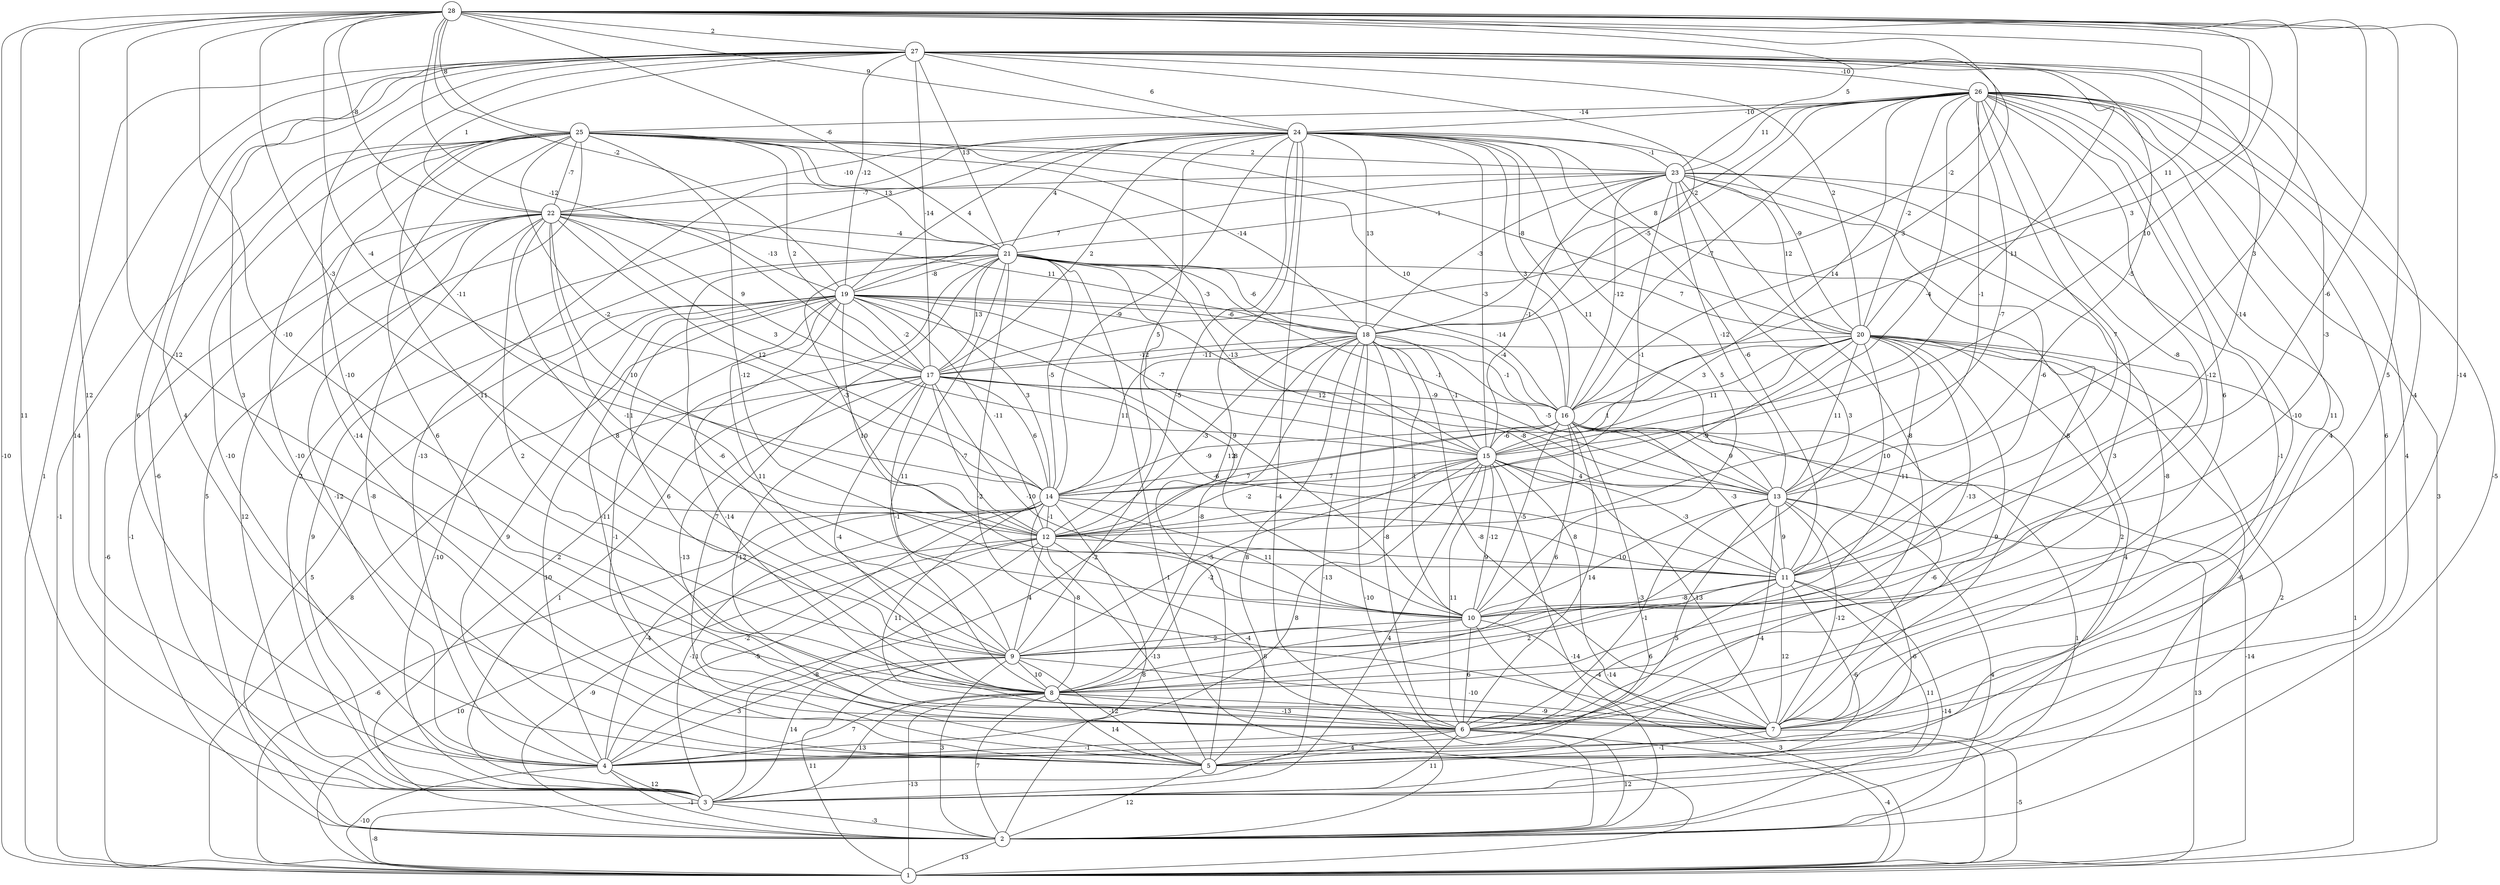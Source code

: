graph { 
	 fontname="Helvetica,Arial,sans-serif" 
	 node [shape = circle]; 
	 28 -- 1 [label = "-10"];
	 28 -- 3 [label = "11"];
	 28 -- 4 [label = "12"];
	 28 -- 6 [label = "5"];
	 28 -- 7 [label = "-14"];
	 28 -- 8 [label = "-12"];
	 28 -- 9 [label = "-10"];
	 28 -- 11 [label = "-6"];
	 28 -- 12 [label = "-3"];
	 28 -- 13 [label = "3"];
	 28 -- 14 [label = "-4"];
	 28 -- 15 [label = "10"];
	 28 -- 16 [label = "3"];
	 28 -- 17 [label = "-12"];
	 28 -- 18 [label = "-2"];
	 28 -- 19 [label = "-2"];
	 28 -- 20 [label = "11"];
	 28 -- 21 [label = "-6"];
	 28 -- 22 [label = "-8"];
	 28 -- 23 [label = "5"];
	 28 -- 24 [label = "9"];
	 28 -- 25 [label = "8"];
	 28 -- 27 [label = "2"];
	 27 -- 1 [label = "1"];
	 27 -- 3 [label = "14"];
	 27 -- 4 [label = "6"];
	 27 -- 5 [label = "4"];
	 27 -- 6 [label = "3"];
	 27 -- 7 [label = "-4"];
	 27 -- 8 [label = "-10"];
	 27 -- 10 [label = "-3"];
	 27 -- 11 [label = "-14"];
	 27 -- 12 [label = "-11"];
	 27 -- 13 [label = "-5"];
	 27 -- 15 [label = "11"];
	 27 -- 16 [label = "3"];
	 27 -- 17 [label = "-14"];
	 27 -- 18 [label = "-2"];
	 27 -- 19 [label = "-12"];
	 27 -- 20 [label = "2"];
	 27 -- 21 [label = "13"];
	 27 -- 22 [label = "1"];
	 27 -- 24 [label = "6"];
	 27 -- 26 [label = "-10"];
	 26 -- 1 [label = "3"];
	 26 -- 2 [label = "-5"];
	 26 -- 3 [label = "4"];
	 26 -- 4 [label = "4"];
	 26 -- 5 [label = "6"];
	 26 -- 6 [label = "-10"];
	 26 -- 7 [label = "11"];
	 26 -- 8 [label = "6"];
	 26 -- 9 [label = "-12"];
	 26 -- 10 [label = "-8"];
	 26 -- 11 [label = "7"];
	 26 -- 12 [label = "-7"];
	 26 -- 13 [label = "-1"];
	 26 -- 14 [label = "-4"];
	 26 -- 15 [label = "14"];
	 26 -- 16 [label = "-7"];
	 26 -- 17 [label = "-5"];
	 26 -- 18 [label = "8"];
	 26 -- 20 [label = "-2"];
	 26 -- 23 [label = "11"];
	 26 -- 24 [label = "-10"];
	 26 -- 25 [label = "-14"];
	 25 -- 1 [label = "-1"];
	 25 -- 2 [label = "5"];
	 25 -- 3 [label = "-6"];
	 25 -- 4 [label = "-10"];
	 25 -- 5 [label = "-10"];
	 25 -- 6 [label = "-14"];
	 25 -- 7 [label = "6"];
	 25 -- 9 [label = "11"];
	 25 -- 10 [label = "-12"];
	 25 -- 14 [label = "-2"];
	 25 -- 15 [label = "-3"];
	 25 -- 16 [label = "10"];
	 25 -- 17 [label = "2"];
	 25 -- 18 [label = "-14"];
	 25 -- 20 [label = "-8"];
	 25 -- 21 [label = "13"];
	 25 -- 22 [label = "-7"];
	 25 -- 23 [label = "2"];
	 24 -- 2 [label = "-4"];
	 24 -- 3 [label = "2"];
	 24 -- 4 [label = "-13"];
	 24 -- 5 [label = "12"];
	 24 -- 7 [label = "-8"];
	 24 -- 9 [label = "-5"];
	 24 -- 10 [label = "5"];
	 24 -- 11 [label = "-6"];
	 24 -- 12 [label = "5"];
	 24 -- 13 [label = "11"];
	 24 -- 14 [label = "-9"];
	 24 -- 15 [label = "-3"];
	 24 -- 16 [label = "3"];
	 24 -- 17 [label = "2"];
	 24 -- 18 [label = "13"];
	 24 -- 19 [label = "4"];
	 24 -- 20 [label = "-9"];
	 24 -- 21 [label = "4"];
	 24 -- 22 [label = "-10"];
	 24 -- 23 [label = "-1"];
	 23 -- 5 [label = "-8"];
	 23 -- 6 [label = "3"];
	 23 -- 7 [label = "-1"];
	 23 -- 8 [label = "-8"];
	 23 -- 9 [label = "3"];
	 23 -- 11 [label = "-6"];
	 23 -- 12 [label = "-1"];
	 23 -- 13 [label = "-12"];
	 23 -- 15 [label = "-1"];
	 23 -- 16 [label = "-12"];
	 23 -- 18 [label = "-3"];
	 23 -- 19 [label = "7"];
	 23 -- 20 [label = "12"];
	 23 -- 21 [label = "-1"];
	 23 -- 22 [label = "-7"];
	 22 -- 1 [label = "-6"];
	 22 -- 2 [label = "-1"];
	 22 -- 3 [label = "12"];
	 22 -- 4 [label = "-12"];
	 22 -- 5 [label = "-8"];
	 22 -- 8 [label = "2"];
	 22 -- 9 [label = "8"];
	 22 -- 10 [label = "-11"];
	 22 -- 12 [label = "10"];
	 22 -- 14 [label = "12"];
	 22 -- 15 [label = "3"];
	 22 -- 17 [label = "9"];
	 22 -- 18 [label = "11"];
	 22 -- 19 [label = "-13"];
	 22 -- 21 [label = "-4"];
	 21 -- 1 [label = "-1"];
	 21 -- 2 [label = "2"];
	 21 -- 3 [label = "9"];
	 21 -- 5 [label = "7"];
	 21 -- 7 [label = "-2"];
	 21 -- 8 [label = "11"];
	 21 -- 9 [label = "-6"];
	 21 -- 10 [label = "9"];
	 21 -- 12 [label = "-3"];
	 21 -- 13 [label = "-1"];
	 21 -- 14 [label = "-5"];
	 21 -- 15 [label = "-13"];
	 21 -- 16 [label = "-14"];
	 21 -- 17 [label = "13"];
	 21 -- 18 [label = "-6"];
	 21 -- 19 [label = "-8"];
	 21 -- 20 [label = "7"];
	 20 -- 1 [label = "1"];
	 20 -- 2 [label = "2"];
	 20 -- 3 [label = "-6"];
	 20 -- 5 [label = "4"];
	 20 -- 6 [label = "9"];
	 20 -- 7 [label = "2"];
	 20 -- 9 [label = "-13"];
	 20 -- 10 [label = "-11"];
	 20 -- 11 [label = "10"];
	 20 -- 12 [label = "-9"];
	 20 -- 13 [label = "11"];
	 20 -- 14 [label = "1"];
	 20 -- 15 [label = "11"];
	 20 -- 16 [label = "3"];
	 20 -- 17 [label = "-11"];
	 19 -- 1 [label = "8"];
	 19 -- 2 [label = "5"];
	 19 -- 3 [label = "-10"];
	 19 -- 4 [label = "9"];
	 19 -- 5 [label = "-1"];
	 19 -- 6 [label = "-11"];
	 19 -- 7 [label = "-14"];
	 19 -- 8 [label = "6"];
	 19 -- 9 [label = "11"];
	 19 -- 10 [label = "8"];
	 19 -- 11 [label = "10"];
	 19 -- 12 [label = "-11"];
	 19 -- 13 [label = "12"];
	 19 -- 14 [label = "3"];
	 19 -- 15 [label = "-7"];
	 19 -- 16 [label = "-4"];
	 19 -- 17 [label = "-2"];
	 19 -- 18 [label = "-6"];
	 18 -- 2 [label = "-10"];
	 18 -- 3 [label = "-13"];
	 18 -- 4 [label = "-2"];
	 18 -- 5 [label = "8"];
	 18 -- 6 [label = "-8"];
	 18 -- 7 [label = "-8"];
	 18 -- 8 [label = "-8"];
	 18 -- 10 [label = "1"];
	 18 -- 12 [label = "-3"];
	 18 -- 13 [label = "-5"];
	 18 -- 14 [label = "11"];
	 18 -- 15 [label = "-1"];
	 18 -- 16 [label = "-1"];
	 18 -- 17 [label = "-12"];
	 17 -- 3 [label = "1"];
	 17 -- 4 [label = "10"];
	 17 -- 6 [label = "-13"];
	 17 -- 7 [label = "-12"];
	 17 -- 8 [label = "-4"];
	 17 -- 9 [label = "-1"];
	 17 -- 10 [label = "-10"];
	 17 -- 11 [label = "-6"];
	 17 -- 12 [label = "-7"];
	 17 -- 13 [label = "-8"];
	 17 -- 14 [label = "6"];
	 17 -- 16 [label = "-9"];
	 16 -- 1 [label = "-14"];
	 16 -- 2 [label = "1"];
	 16 -- 5 [label = "-3"];
	 16 -- 6 [label = "14"];
	 16 -- 7 [label = "-6"];
	 16 -- 8 [label = "6"];
	 16 -- 10 [label = "-5"];
	 16 -- 11 [label = "-3"];
	 16 -- 12 [label = "7"];
	 16 -- 13 [label = "9"];
	 16 -- 14 [label = "-9"];
	 16 -- 15 [label = "-6"];
	 15 -- 1 [label = "-14"];
	 15 -- 2 [label = "-14"];
	 15 -- 3 [label = "4"];
	 15 -- 4 [label = "8"];
	 15 -- 6 [label = "11"];
	 15 -- 7 [label = "13"];
	 15 -- 8 [label = "-2"];
	 15 -- 9 [label = "-5"];
	 15 -- 10 [label = "-12"];
	 15 -- 11 [label = "-3"];
	 15 -- 12 [label = "-2"];
	 15 -- 13 [label = "4"];
	 15 -- 14 [label = "7"];
	 14 -- 1 [label = "-6"];
	 14 -- 2 [label = "8"];
	 14 -- 3 [label = "-11"];
	 14 -- 4 [label = "-4"];
	 14 -- 5 [label = "-2"];
	 14 -- 6 [label = "11"];
	 14 -- 8 [label = "-8"];
	 14 -- 10 [label = "11"];
	 14 -- 11 [label = "8"];
	 14 -- 12 [label = "-1"];
	 13 -- 1 [label = "13"];
	 13 -- 2 [label = "4"];
	 13 -- 3 [label = "-6"];
	 13 -- 4 [label = "5"];
	 13 -- 5 [label = "-4"];
	 13 -- 6 [label = "-1"];
	 13 -- 7 [label = "-12"];
	 13 -- 10 [label = "10"];
	 13 -- 11 [label = "9"];
	 12 -- 1 [label = "10"];
	 12 -- 2 [label = "-9"];
	 12 -- 3 [label = "-8"];
	 12 -- 4 [label = "-5"];
	 12 -- 5 [label = "-13"];
	 12 -- 6 [label = "-4"];
	 12 -- 9 [label = "4"];
	 12 -- 11 [label = "9"];
	 11 -- 2 [label = "-14"];
	 11 -- 3 [label = "11"];
	 11 -- 4 [label = "-6"];
	 11 -- 6 [label = "6"];
	 11 -- 7 [label = "12"];
	 11 -- 8 [label = "2"];
	 11 -- 10 [label = "-8"];
	 10 -- 1 [label = "3"];
	 10 -- 6 [label = "6"];
	 10 -- 7 [label = "-4"];
	 10 -- 8 [label = "8"];
	 10 -- 9 [label = "2"];
	 9 -- 1 [label = "11"];
	 9 -- 2 [label = "3"];
	 9 -- 3 [label = "14"];
	 9 -- 4 [label = "3"];
	 9 -- 5 [label = "-12"];
	 9 -- 7 [label = "-10"];
	 9 -- 8 [label = "10"];
	 8 -- 1 [label = "-13"];
	 8 -- 2 [label = "7"];
	 8 -- 3 [label = "13"];
	 8 -- 4 [label = "7"];
	 8 -- 5 [label = "14"];
	 8 -- 6 [label = "-13"];
	 8 -- 7 [label = "-9"];
	 7 -- 1 [label = "-5"];
	 7 -- 5 [label = "-1"];
	 6 -- 1 [label = "-4"];
	 6 -- 2 [label = "12"];
	 6 -- 3 [label = "11"];
	 6 -- 4 [label = "-1"];
	 6 -- 5 [label = "4"];
	 5 -- 2 [label = "12"];
	 4 -- 1 [label = "-10"];
	 4 -- 2 [label = "-1"];
	 4 -- 3 [label = "12"];
	 3 -- 1 [label = "-8"];
	 3 -- 2 [label = "-3"];
	 2 -- 1 [label = "13"];
	 1;
	 2;
	 3;
	 4;
	 5;
	 6;
	 7;
	 8;
	 9;
	 10;
	 11;
	 12;
	 13;
	 14;
	 15;
	 16;
	 17;
	 18;
	 19;
	 20;
	 21;
	 22;
	 23;
	 24;
	 25;
	 26;
	 27;
	 28;
}
